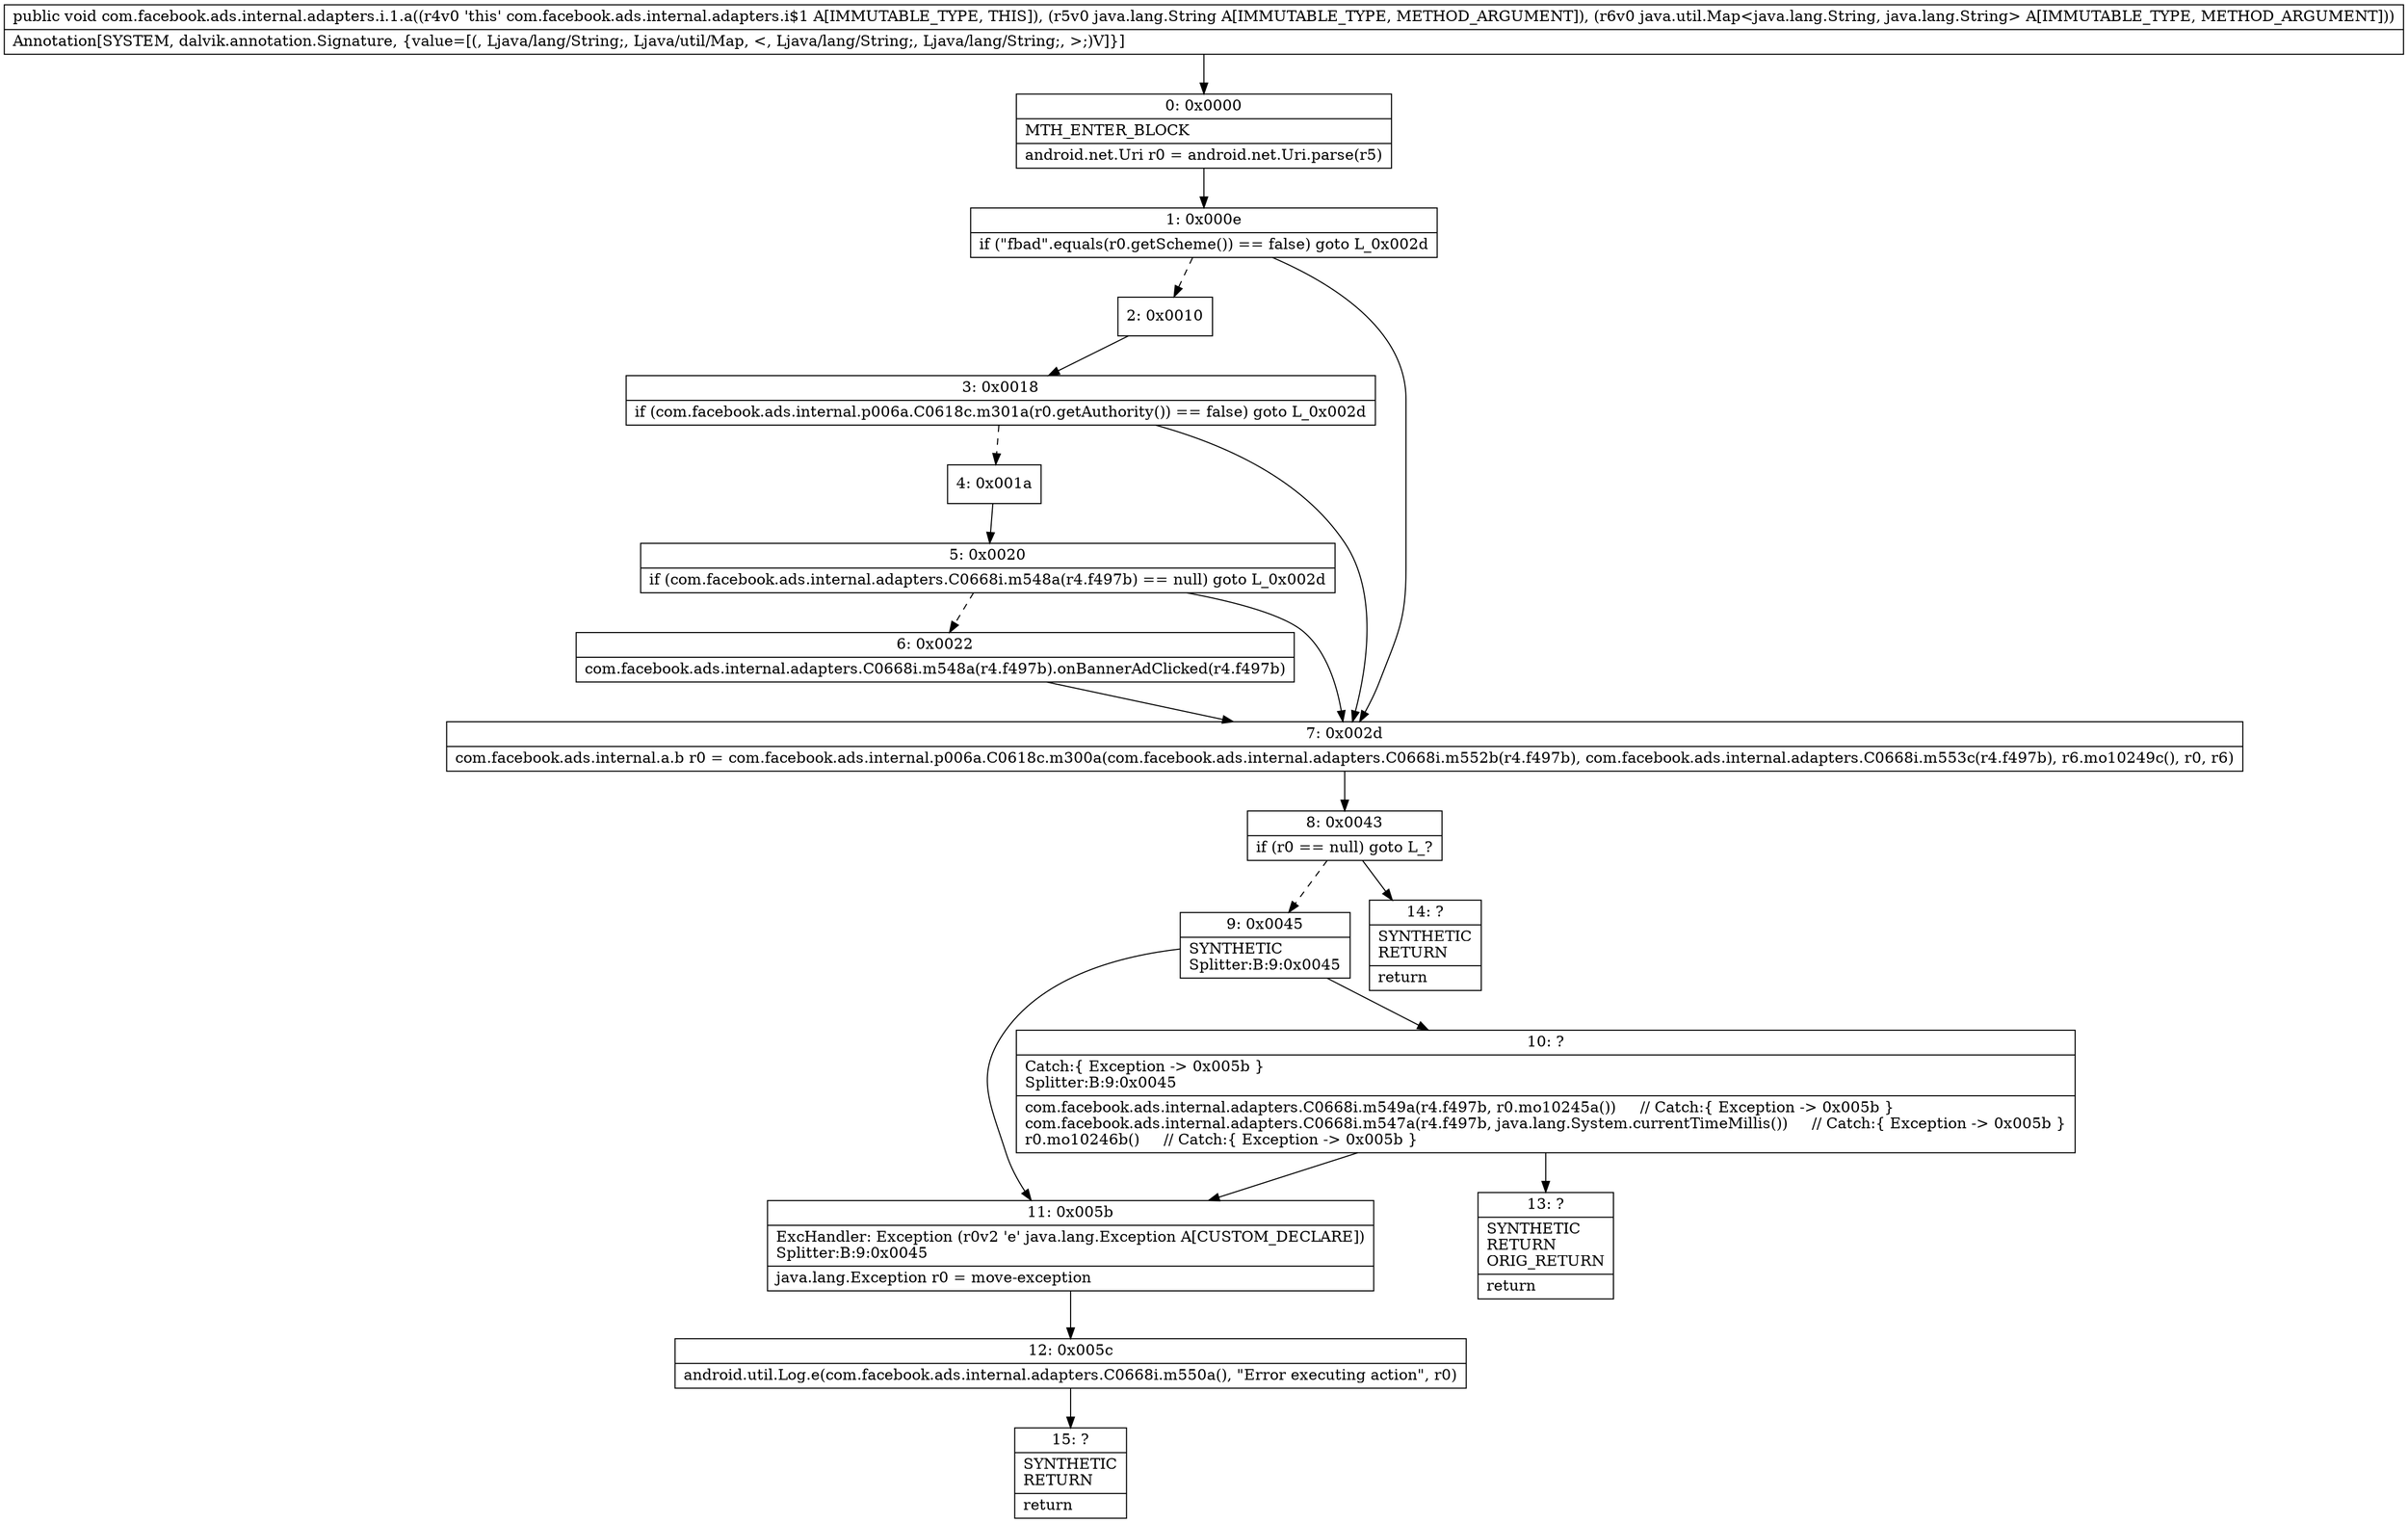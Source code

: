 digraph "CFG forcom.facebook.ads.internal.adapters.i.1.a(Ljava\/lang\/String;Ljava\/util\/Map;)V" {
Node_0 [shape=record,label="{0\:\ 0x0000|MTH_ENTER_BLOCK\l|android.net.Uri r0 = android.net.Uri.parse(r5)\l}"];
Node_1 [shape=record,label="{1\:\ 0x000e|if (\"fbad\".equals(r0.getScheme()) == false) goto L_0x002d\l}"];
Node_2 [shape=record,label="{2\:\ 0x0010}"];
Node_3 [shape=record,label="{3\:\ 0x0018|if (com.facebook.ads.internal.p006a.C0618c.m301a(r0.getAuthority()) == false) goto L_0x002d\l}"];
Node_4 [shape=record,label="{4\:\ 0x001a}"];
Node_5 [shape=record,label="{5\:\ 0x0020|if (com.facebook.ads.internal.adapters.C0668i.m548a(r4.f497b) == null) goto L_0x002d\l}"];
Node_6 [shape=record,label="{6\:\ 0x0022|com.facebook.ads.internal.adapters.C0668i.m548a(r4.f497b).onBannerAdClicked(r4.f497b)\l}"];
Node_7 [shape=record,label="{7\:\ 0x002d|com.facebook.ads.internal.a.b r0 = com.facebook.ads.internal.p006a.C0618c.m300a(com.facebook.ads.internal.adapters.C0668i.m552b(r4.f497b), com.facebook.ads.internal.adapters.C0668i.m553c(r4.f497b), r6.mo10249c(), r0, r6)\l}"];
Node_8 [shape=record,label="{8\:\ 0x0043|if (r0 == null) goto L_?\l}"];
Node_9 [shape=record,label="{9\:\ 0x0045|SYNTHETIC\lSplitter:B:9:0x0045\l}"];
Node_10 [shape=record,label="{10\:\ ?|Catch:\{ Exception \-\> 0x005b \}\lSplitter:B:9:0x0045\l|com.facebook.ads.internal.adapters.C0668i.m549a(r4.f497b, r0.mo10245a())     \/\/ Catch:\{ Exception \-\> 0x005b \}\lcom.facebook.ads.internal.adapters.C0668i.m547a(r4.f497b, java.lang.System.currentTimeMillis())     \/\/ Catch:\{ Exception \-\> 0x005b \}\lr0.mo10246b()     \/\/ Catch:\{ Exception \-\> 0x005b \}\l}"];
Node_11 [shape=record,label="{11\:\ 0x005b|ExcHandler: Exception (r0v2 'e' java.lang.Exception A[CUSTOM_DECLARE])\lSplitter:B:9:0x0045\l|java.lang.Exception r0 = move\-exception\l}"];
Node_12 [shape=record,label="{12\:\ 0x005c|android.util.Log.e(com.facebook.ads.internal.adapters.C0668i.m550a(), \"Error executing action\", r0)\l}"];
Node_13 [shape=record,label="{13\:\ ?|SYNTHETIC\lRETURN\lORIG_RETURN\l|return\l}"];
Node_14 [shape=record,label="{14\:\ ?|SYNTHETIC\lRETURN\l|return\l}"];
Node_15 [shape=record,label="{15\:\ ?|SYNTHETIC\lRETURN\l|return\l}"];
MethodNode[shape=record,label="{public void com.facebook.ads.internal.adapters.i.1.a((r4v0 'this' com.facebook.ads.internal.adapters.i$1 A[IMMUTABLE_TYPE, THIS]), (r5v0 java.lang.String A[IMMUTABLE_TYPE, METHOD_ARGUMENT]), (r6v0 java.util.Map\<java.lang.String, java.lang.String\> A[IMMUTABLE_TYPE, METHOD_ARGUMENT]))  | Annotation[SYSTEM, dalvik.annotation.Signature, \{value=[(, Ljava\/lang\/String;, Ljava\/util\/Map, \<, Ljava\/lang\/String;, Ljava\/lang\/String;, \>;)V]\}]\l}"];
MethodNode -> Node_0;
Node_0 -> Node_1;
Node_1 -> Node_2[style=dashed];
Node_1 -> Node_7;
Node_2 -> Node_3;
Node_3 -> Node_4[style=dashed];
Node_3 -> Node_7;
Node_4 -> Node_5;
Node_5 -> Node_6[style=dashed];
Node_5 -> Node_7;
Node_6 -> Node_7;
Node_7 -> Node_8;
Node_8 -> Node_9[style=dashed];
Node_8 -> Node_14;
Node_9 -> Node_10;
Node_9 -> Node_11;
Node_10 -> Node_11;
Node_10 -> Node_13;
Node_11 -> Node_12;
Node_12 -> Node_15;
}

